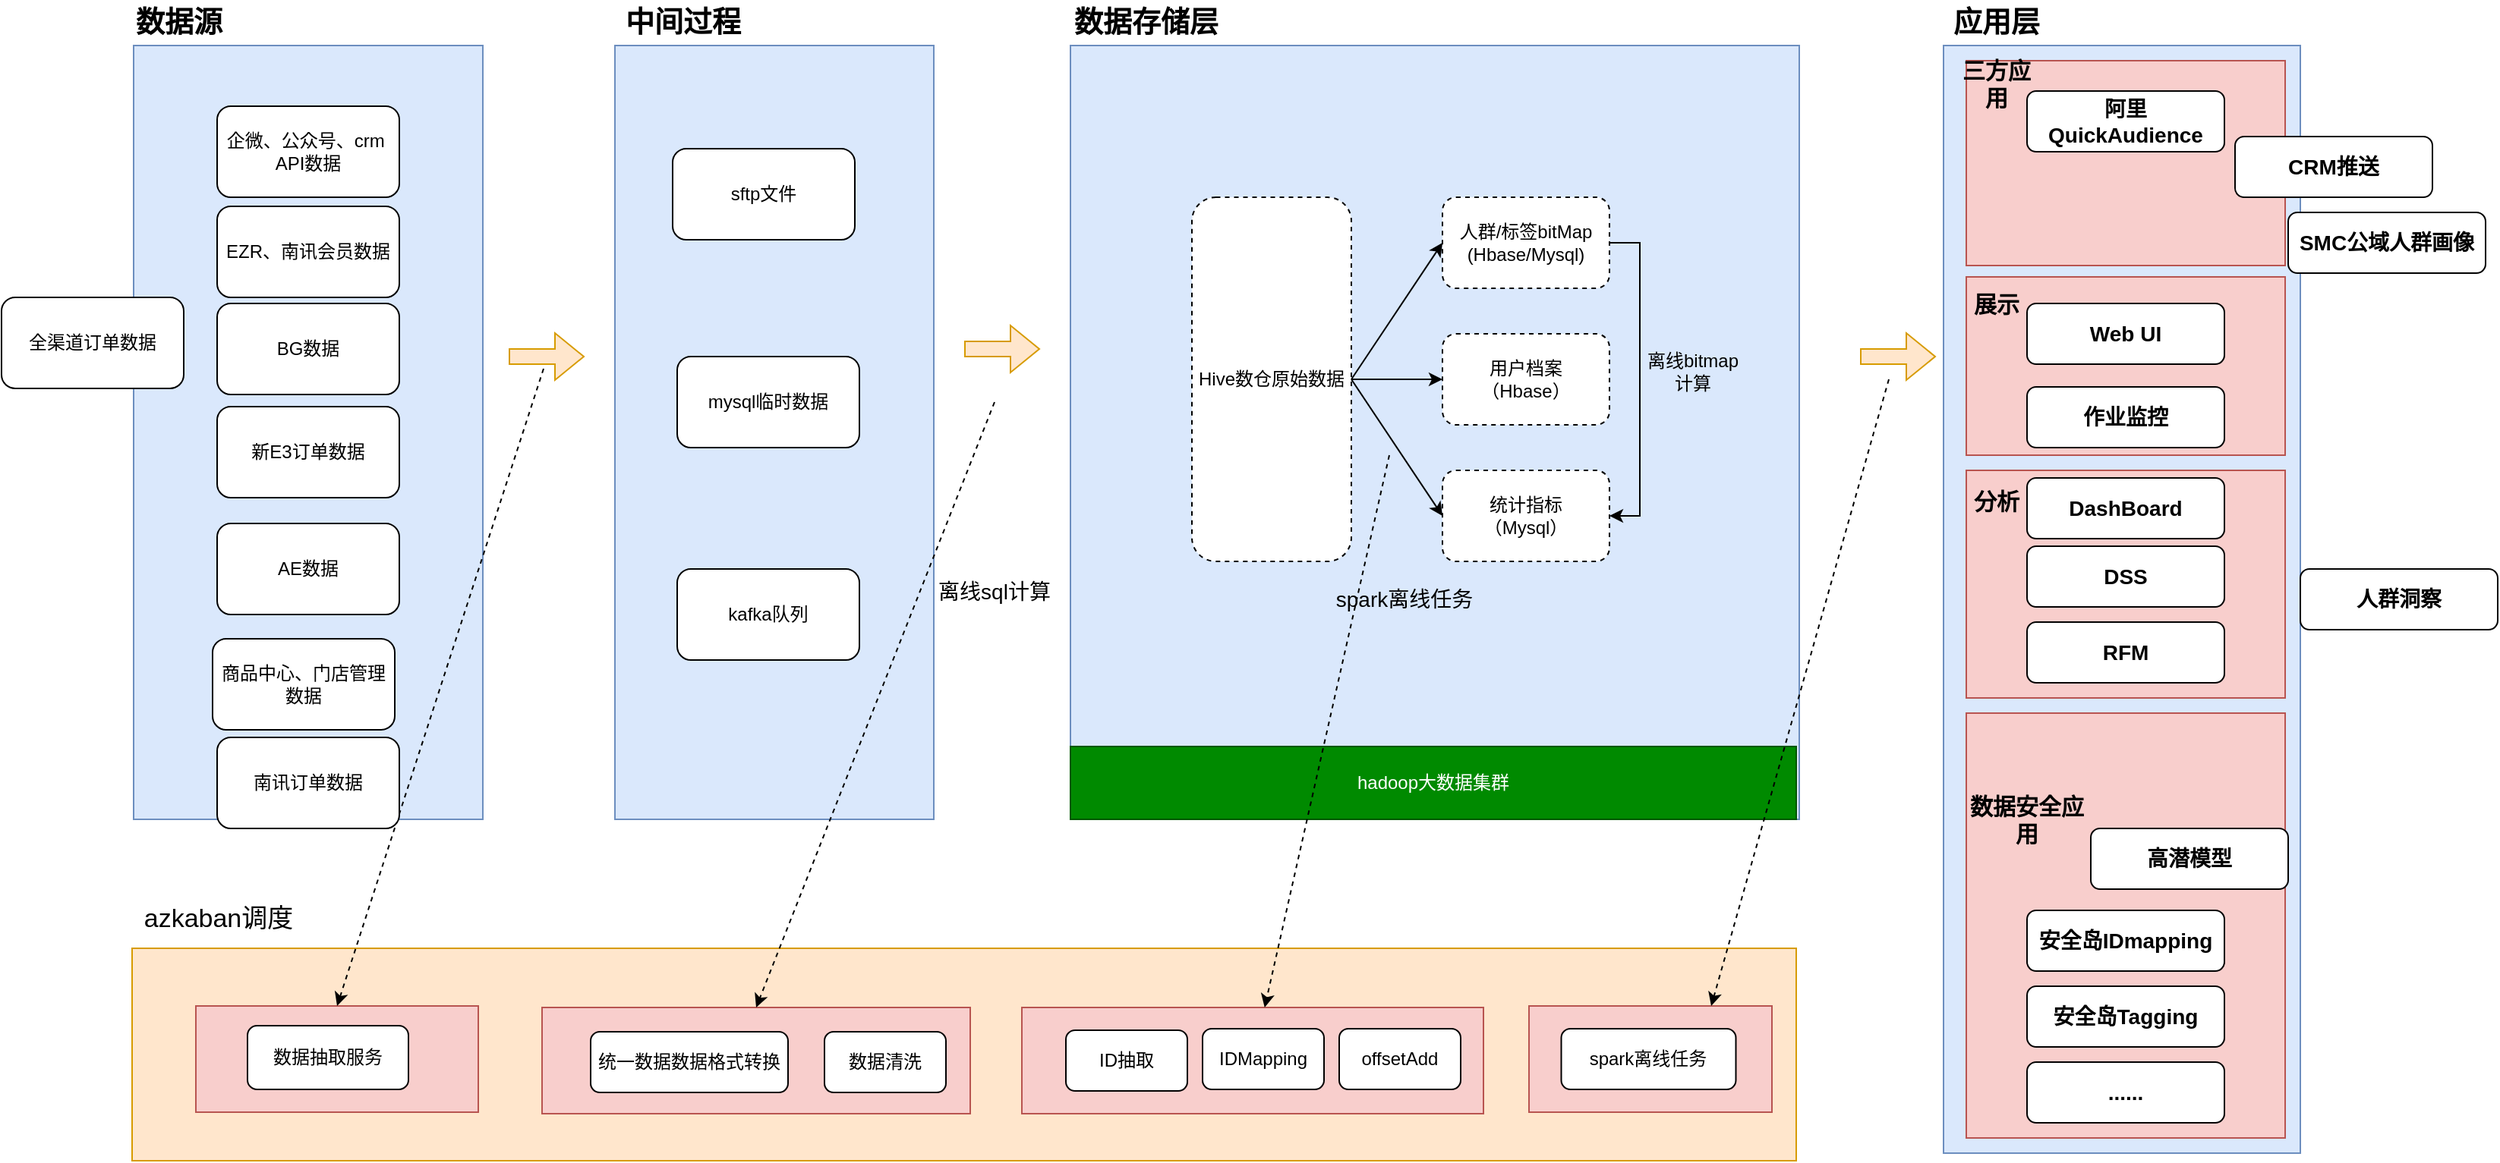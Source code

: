 <mxfile version="24.0.7" type="github">
  <diagram name="第 1 页" id="c-7c_1tNbE0PKbpdtI3S">
    <mxGraphModel dx="1907" dy="772" grid="0" gridSize="10" guides="1" tooltips="1" connect="1" arrows="1" fold="1" page="1" pageScale="1" pageWidth="1700" pageHeight="1100" math="0" shadow="0">
      <root>
        <mxCell id="0" />
        <mxCell id="1" parent="0" />
        <mxCell id="UIdJtbCAdwfRkpfuNcCa-74" value="" style="rounded=0;whiteSpace=wrap;html=1;fillColor=#dae8fc;strokeColor=#6c8ebf;" parent="1" vertex="1">
          <mxGeometry x="1435" y="150" width="235" height="730" as="geometry" />
        </mxCell>
        <mxCell id="UIdJtbCAdwfRkpfuNcCa-43" value="" style="rounded=0;whiteSpace=wrap;html=1;fillColor=#ffe6cc;strokeColor=#d79b00;" parent="1" vertex="1">
          <mxGeometry x="242" y="745" width="1096" height="140" as="geometry" />
        </mxCell>
        <mxCell id="UIdJtbCAdwfRkpfuNcCa-42" value="" style="rounded=0;whiteSpace=wrap;html=1;fillColor=#f8cecc;strokeColor=#b85450;" parent="1" vertex="1">
          <mxGeometry x="828" y="784" width="304" height="70" as="geometry" />
        </mxCell>
        <mxCell id="UIdJtbCAdwfRkpfuNcCa-1" value="" style="rounded=0;whiteSpace=wrap;html=1;fillColor=#dae8fc;strokeColor=#6c8ebf;" parent="1" vertex="1">
          <mxGeometry x="243" y="150" width="230" height="510" as="geometry" />
        </mxCell>
        <mxCell id="UIdJtbCAdwfRkpfuNcCa-2" value="企微、公众号、crm&amp;nbsp; API数据" style="rounded=1;whiteSpace=wrap;html=1;" parent="1" vertex="1">
          <mxGeometry x="298" y="190" width="120" height="60" as="geometry" />
        </mxCell>
        <mxCell id="UIdJtbCAdwfRkpfuNcCa-3" value="AE数据" style="rounded=1;whiteSpace=wrap;html=1;" parent="1" vertex="1">
          <mxGeometry x="298" y="465" width="120" height="60" as="geometry" />
        </mxCell>
        <mxCell id="UIdJtbCAdwfRkpfuNcCa-4" value="BG数据" style="rounded=1;whiteSpace=wrap;html=1;" parent="1" vertex="1">
          <mxGeometry x="298" y="320" width="120" height="60" as="geometry" />
        </mxCell>
        <mxCell id="UIdJtbCAdwfRkpfuNcCa-5" value="EZR、南讯会员数据" style="rounded=1;whiteSpace=wrap;html=1;" parent="1" vertex="1">
          <mxGeometry x="298" y="256" width="120" height="60" as="geometry" />
        </mxCell>
        <mxCell id="UIdJtbCAdwfRkpfuNcCa-9" value="" style="rounded=0;whiteSpace=wrap;html=1;fillColor=#dae8fc;strokeColor=#6c8ebf;" parent="1" vertex="1">
          <mxGeometry x="560" y="150" width="210" height="510" as="geometry" />
        </mxCell>
        <mxCell id="UIdJtbCAdwfRkpfuNcCa-10" value="sftp文件" style="rounded=1;whiteSpace=wrap;html=1;" parent="1" vertex="1">
          <mxGeometry x="598" y="218" width="120" height="60" as="geometry" />
        </mxCell>
        <mxCell id="UIdJtbCAdwfRkpfuNcCa-11" value="mysql临时数据" style="rounded=1;whiteSpace=wrap;html=1;" parent="1" vertex="1">
          <mxGeometry x="601" y="355" width="120" height="60" as="geometry" />
        </mxCell>
        <mxCell id="UIdJtbCAdwfRkpfuNcCa-12" value="kafka队列" style="rounded=1;whiteSpace=wrap;html=1;" parent="1" vertex="1">
          <mxGeometry x="601" y="495" width="120" height="60" as="geometry" />
        </mxCell>
        <mxCell id="UIdJtbCAdwfRkpfuNcCa-14" value="" style="rounded=0;whiteSpace=wrap;html=1;fillColor=#dae8fc;strokeColor=#6c8ebf;" parent="1" vertex="1">
          <mxGeometry x="860" y="150" width="480" height="510" as="geometry" />
        </mxCell>
        <mxCell id="UIdJtbCAdwfRkpfuNcCa-15" value="数据存储层" style="text;html=1;align=center;verticalAlign=middle;whiteSpace=wrap;rounded=0;fontSize=19;fontStyle=1" parent="1" vertex="1">
          <mxGeometry x="850" y="120" width="120" height="30" as="geometry" />
        </mxCell>
        <mxCell id="UIdJtbCAdwfRkpfuNcCa-16" value="数据源" style="text;html=1;align=center;verticalAlign=middle;whiteSpace=wrap;rounded=0;fontSize=19;fontStyle=1" parent="1" vertex="1">
          <mxGeometry x="243" y="120" width="60" height="30" as="geometry" />
        </mxCell>
        <mxCell id="UIdJtbCAdwfRkpfuNcCa-17" value="中间过程" style="text;html=1;align=center;verticalAlign=middle;whiteSpace=wrap;rounded=0;fontSize=19;fontStyle=1" parent="1" vertex="1">
          <mxGeometry x="550" y="120" width="110" height="30" as="geometry" />
        </mxCell>
        <mxCell id="UIdJtbCAdwfRkpfuNcCa-18" value="" style="rounded=0;whiteSpace=wrap;html=1;fillColor=#f8cecc;strokeColor=#b85450;" parent="1" vertex="1">
          <mxGeometry x="512" y="784" width="282" height="70" as="geometry" />
        </mxCell>
        <mxCell id="UIdJtbCAdwfRkpfuNcCa-19" value="统一数据数据格式转换" style="rounded=1;whiteSpace=wrap;html=1;" parent="1" vertex="1">
          <mxGeometry x="544" y="800" width="130" height="40" as="geometry" />
        </mxCell>
        <mxCell id="UIdJtbCAdwfRkpfuNcCa-20" value="数据清洗" style="rounded=1;whiteSpace=wrap;html=1;" parent="1" vertex="1">
          <mxGeometry x="698" y="800" width="80" height="40" as="geometry" />
        </mxCell>
        <mxCell id="UIdJtbCAdwfRkpfuNcCa-21" value="ID抽取" style="rounded=1;whiteSpace=wrap;html=1;" parent="1" vertex="1">
          <mxGeometry x="857" y="799" width="80" height="40" as="geometry" />
        </mxCell>
        <mxCell id="UIdJtbCAdwfRkpfuNcCa-33" value="" style="edgeStyle=orthogonalEdgeStyle;rounded=0;orthogonalLoop=1;jettySize=auto;html=1;" parent="1" source="UIdJtbCAdwfRkpfuNcCa-23" target="UIdJtbCAdwfRkpfuNcCa-25" edge="1">
          <mxGeometry relative="1" as="geometry" />
        </mxCell>
        <mxCell id="UIdJtbCAdwfRkpfuNcCa-23" value="Hive数仓原始数据" style="rounded=1;whiteSpace=wrap;html=1;dashed=1;" parent="1" vertex="1">
          <mxGeometry x="940" y="250" width="105" height="240" as="geometry" />
        </mxCell>
        <mxCell id="UIdJtbCAdwfRkpfuNcCa-29" style="edgeStyle=orthogonalEdgeStyle;rounded=0;orthogonalLoop=1;jettySize=auto;html=1;exitX=1;exitY=0.5;exitDx=0;exitDy=0;entryX=1;entryY=0.5;entryDx=0;entryDy=0;" parent="1" source="UIdJtbCAdwfRkpfuNcCa-24" target="UIdJtbCAdwfRkpfuNcCa-26" edge="1">
          <mxGeometry relative="1" as="geometry" />
        </mxCell>
        <mxCell id="UIdJtbCAdwfRkpfuNcCa-24" value="人群/标签bitMap&lt;br&gt;(Hbase/Mysql)" style="rounded=1;whiteSpace=wrap;html=1;dashed=1;" parent="1" vertex="1">
          <mxGeometry x="1105" y="250" width="110" height="60" as="geometry" />
        </mxCell>
        <mxCell id="UIdJtbCAdwfRkpfuNcCa-25" value="用户档案&lt;br&gt;（Hbase）" style="rounded=1;whiteSpace=wrap;html=1;dashed=1;" parent="1" vertex="1">
          <mxGeometry x="1105" y="340" width="110" height="60" as="geometry" />
        </mxCell>
        <mxCell id="UIdJtbCAdwfRkpfuNcCa-26" value="统计指标&lt;br&gt;（Mysql）" style="rounded=1;whiteSpace=wrap;html=1;dashed=1;" parent="1" vertex="1">
          <mxGeometry x="1105" y="430" width="110" height="60" as="geometry" />
        </mxCell>
        <mxCell id="UIdJtbCAdwfRkpfuNcCa-30" value="离线bitmap计算" style="text;html=1;align=center;verticalAlign=middle;whiteSpace=wrap;rounded=0;" parent="1" vertex="1">
          <mxGeometry x="1235" y="350" width="70" height="30" as="geometry" />
        </mxCell>
        <mxCell id="UIdJtbCAdwfRkpfuNcCa-32" value="" style="endArrow=classic;html=1;rounded=0;entryX=0;entryY=0.5;entryDx=0;entryDy=0;" parent="1" target="UIdJtbCAdwfRkpfuNcCa-24" edge="1">
          <mxGeometry width="50" height="50" relative="1" as="geometry">
            <mxPoint x="1045" y="370" as="sourcePoint" />
            <mxPoint x="1095" y="310" as="targetPoint" />
          </mxGeometry>
        </mxCell>
        <mxCell id="UIdJtbCAdwfRkpfuNcCa-34" value="" style="endArrow=classic;html=1;rounded=0;entryX=0;entryY=0.5;entryDx=0;entryDy=0;" parent="1" target="UIdJtbCAdwfRkpfuNcCa-26" edge="1">
          <mxGeometry width="50" height="50" relative="1" as="geometry">
            <mxPoint x="1045" y="370" as="sourcePoint" />
            <mxPoint x="1095" y="320" as="targetPoint" />
          </mxGeometry>
        </mxCell>
        <mxCell id="UIdJtbCAdwfRkpfuNcCa-35" value="" style="shape=flexArrow;endArrow=classic;html=1;rounded=0;fillColor=#ffe6cc;strokeColor=#d79b00;" parent="1" edge="1">
          <mxGeometry width="50" height="50" relative="1" as="geometry">
            <mxPoint x="790" y="350" as="sourcePoint" />
            <mxPoint x="840" y="350" as="targetPoint" />
          </mxGeometry>
        </mxCell>
        <mxCell id="UIdJtbCAdwfRkpfuNcCa-36" value="" style="shape=flexArrow;endArrow=classic;html=1;rounded=0;fillColor=#ffe6cc;strokeColor=#d79b00;" parent="1" edge="1">
          <mxGeometry width="50" height="50" relative="1" as="geometry">
            <mxPoint x="1380" y="355" as="sourcePoint" />
            <mxPoint x="1430" y="355" as="targetPoint" />
          </mxGeometry>
        </mxCell>
        <mxCell id="UIdJtbCAdwfRkpfuNcCa-38" value="azkaban调度" style="text;html=1;align=center;verticalAlign=middle;whiteSpace=wrap;rounded=0;fontSize=17;" parent="1" vertex="1">
          <mxGeometry x="229" y="710" width="140" height="31" as="geometry" />
        </mxCell>
        <mxCell id="UIdJtbCAdwfRkpfuNcCa-39" value="IDMapping" style="rounded=1;whiteSpace=wrap;html=1;" parent="1" vertex="1">
          <mxGeometry x="947" y="798" width="80" height="40" as="geometry" />
        </mxCell>
        <mxCell id="UIdJtbCAdwfRkpfuNcCa-41" value="offsetAdd" style="rounded=1;whiteSpace=wrap;html=1;" parent="1" vertex="1">
          <mxGeometry x="1037" y="798" width="80" height="40" as="geometry" />
        </mxCell>
        <mxCell id="UIdJtbCAdwfRkpfuNcCa-47" value="" style="endArrow=classic;html=1;rounded=0;entryX=0.5;entryY=0;entryDx=0;entryDy=0;dashed=1;" parent="1" target="UIdJtbCAdwfRkpfuNcCa-18" edge="1">
          <mxGeometry width="50" height="50" relative="1" as="geometry">
            <mxPoint x="810" y="385" as="sourcePoint" />
            <mxPoint x="860" y="335" as="targetPoint" />
          </mxGeometry>
        </mxCell>
        <mxCell id="UIdJtbCAdwfRkpfuNcCa-49" value="spark离线任务" style="text;html=1;align=center;verticalAlign=middle;whiteSpace=wrap;rounded=0;fontSize=14;" parent="1" vertex="1">
          <mxGeometry x="1030" y="500" width="100" height="30" as="geometry" />
        </mxCell>
        <mxCell id="UIdJtbCAdwfRkpfuNcCa-50" value="离线sql计算" style="text;html=1;align=center;verticalAlign=middle;whiteSpace=wrap;rounded=0;fontSize=14;" parent="1" vertex="1">
          <mxGeometry x="770" y="495" width="80" height="30" as="geometry" />
        </mxCell>
        <mxCell id="UIdJtbCAdwfRkpfuNcCa-51" value="" style="rounded=0;whiteSpace=wrap;html=1;fillColor=#f8cecc;strokeColor=#b85450;" parent="1" vertex="1">
          <mxGeometry x="1450" y="160" width="210" height="135" as="geometry" />
        </mxCell>
        <mxCell id="UIdJtbCAdwfRkpfuNcCa-52" value="应用层" style="text;html=1;align=center;verticalAlign=middle;whiteSpace=wrap;rounded=0;fontSize=19;fontStyle=1" parent="1" vertex="1">
          <mxGeometry x="1410" y="120" width="120" height="30" as="geometry" />
        </mxCell>
        <mxCell id="UIdJtbCAdwfRkpfuNcCa-53" value="阿里QuickAudience" style="rounded=1;whiteSpace=wrap;html=1;fontSize=14;fontStyle=1" parent="1" vertex="1">
          <mxGeometry x="1490" y="180" width="130" height="40" as="geometry" />
        </mxCell>
        <mxCell id="UIdJtbCAdwfRkpfuNcCa-54" value="三方应用" style="text;html=1;align=center;verticalAlign=middle;whiteSpace=wrap;rounded=0;fontSize=15;fontStyle=1" parent="1" vertex="1">
          <mxGeometry x="1440" y="160" width="60" height="30" as="geometry" />
        </mxCell>
        <mxCell id="UIdJtbCAdwfRkpfuNcCa-55" value="人群洞察" style="rounded=1;whiteSpace=wrap;html=1;fontSize=14;fontStyle=1" parent="1" vertex="1">
          <mxGeometry x="1670" y="495" width="130" height="40" as="geometry" />
        </mxCell>
        <mxCell id="UIdJtbCAdwfRkpfuNcCa-56" value="" style="rounded=0;whiteSpace=wrap;html=1;fillColor=#f8cecc;strokeColor=#b85450;" parent="1" vertex="1">
          <mxGeometry x="1450" y="302.5" width="210" height="117.5" as="geometry" />
        </mxCell>
        <mxCell id="UIdJtbCAdwfRkpfuNcCa-57" value="Web UI" style="rounded=1;whiteSpace=wrap;html=1;fontSize=14;fontStyle=1" parent="1" vertex="1">
          <mxGeometry x="1490" y="320" width="130" height="40" as="geometry" />
        </mxCell>
        <mxCell id="UIdJtbCAdwfRkpfuNcCa-58" value="展示" style="text;html=1;align=center;verticalAlign=middle;whiteSpace=wrap;rounded=0;fontSize=15;fontStyle=1" parent="1" vertex="1">
          <mxGeometry x="1440" y="305" width="60" height="30" as="geometry" />
        </mxCell>
        <mxCell id="UIdJtbCAdwfRkpfuNcCa-59" value="作业监控" style="rounded=1;whiteSpace=wrap;html=1;fontSize=14;fontStyle=1" parent="1" vertex="1">
          <mxGeometry x="1490" y="375" width="130" height="40" as="geometry" />
        </mxCell>
        <mxCell id="UIdJtbCAdwfRkpfuNcCa-61" value="" style="rounded=0;whiteSpace=wrap;html=1;fillColor=#f8cecc;strokeColor=#b85450;" parent="1" vertex="1">
          <mxGeometry x="1450" y="430" width="210" height="150" as="geometry" />
        </mxCell>
        <mxCell id="UIdJtbCAdwfRkpfuNcCa-62" value="DashBoard" style="rounded=1;whiteSpace=wrap;html=1;fontSize=14;fontStyle=1" parent="1" vertex="1">
          <mxGeometry x="1490" y="435" width="130" height="40" as="geometry" />
        </mxCell>
        <mxCell id="UIdJtbCAdwfRkpfuNcCa-63" value="分析" style="text;html=1;align=center;verticalAlign=middle;whiteSpace=wrap;rounded=0;fontSize=15;fontStyle=1" parent="1" vertex="1">
          <mxGeometry x="1440" y="435" width="60" height="30" as="geometry" />
        </mxCell>
        <mxCell id="UIdJtbCAdwfRkpfuNcCa-64" value="DSS" style="rounded=1;whiteSpace=wrap;html=1;fontSize=14;fontStyle=1" parent="1" vertex="1">
          <mxGeometry x="1490" y="480" width="130" height="40" as="geometry" />
        </mxCell>
        <mxCell id="UIdJtbCAdwfRkpfuNcCa-65" value="RFM" style="rounded=1;whiteSpace=wrap;html=1;fontSize=14;fontStyle=1" parent="1" vertex="1">
          <mxGeometry x="1490" y="530" width="130" height="40" as="geometry" />
        </mxCell>
        <mxCell id="UIdJtbCAdwfRkpfuNcCa-67" value="" style="rounded=0;whiteSpace=wrap;html=1;fillColor=#f8cecc;strokeColor=#b85450;" parent="1" vertex="1">
          <mxGeometry x="1450" y="590" width="210" height="280" as="geometry" />
        </mxCell>
        <mxCell id="UIdJtbCAdwfRkpfuNcCa-68" value="CRM推送" style="rounded=1;whiteSpace=wrap;html=1;fontSize=14;fontStyle=1" parent="1" vertex="1">
          <mxGeometry x="1627" y="210" width="130" height="40" as="geometry" />
        </mxCell>
        <mxCell id="UIdJtbCAdwfRkpfuNcCa-69" value="数据安全应用" style="text;html=1;align=center;verticalAlign=middle;whiteSpace=wrap;rounded=0;fontSize=15;fontStyle=1" parent="1" vertex="1">
          <mxGeometry x="1450" y="645" width="80" height="30" as="geometry" />
        </mxCell>
        <mxCell id="UIdJtbCAdwfRkpfuNcCa-70" value="SMC公域人群画像" style="rounded=1;whiteSpace=wrap;html=1;fontSize=14;fontStyle=1" parent="1" vertex="1">
          <mxGeometry x="1662" y="260" width="130" height="40" as="geometry" />
        </mxCell>
        <mxCell id="UIdJtbCAdwfRkpfuNcCa-71" value="安全岛IDmapping" style="rounded=1;whiteSpace=wrap;html=1;fontSize=14;fontStyle=1" parent="1" vertex="1">
          <mxGeometry x="1490" y="720" width="130" height="40" as="geometry" />
        </mxCell>
        <mxCell id="UIdJtbCAdwfRkpfuNcCa-72" value="安全岛Tagging" style="rounded=1;whiteSpace=wrap;html=1;fontSize=14;fontStyle=1" parent="1" vertex="1">
          <mxGeometry x="1490" y="770" width="130" height="40" as="geometry" />
        </mxCell>
        <mxCell id="UIdJtbCAdwfRkpfuNcCa-73" value="......" style="rounded=1;whiteSpace=wrap;html=1;fontSize=14;fontStyle=1" parent="1" vertex="1">
          <mxGeometry x="1490" y="820" width="130" height="40" as="geometry" />
        </mxCell>
        <mxCell id="UIdJtbCAdwfRkpfuNcCa-80" value="" style="shape=flexArrow;endArrow=classic;html=1;rounded=0;fillColor=#ffe6cc;strokeColor=#d79b00;" parent="1" edge="1">
          <mxGeometry width="50" height="50" relative="1" as="geometry">
            <mxPoint x="490" y="355" as="sourcePoint" />
            <mxPoint x="540" y="355" as="targetPoint" />
          </mxGeometry>
        </mxCell>
        <mxCell id="UIdJtbCAdwfRkpfuNcCa-82" value="" style="rounded=0;whiteSpace=wrap;html=1;fillColor=#f8cecc;strokeColor=#b85450;" parent="1" vertex="1">
          <mxGeometry x="1162" y="783" width="160" height="70" as="geometry" />
        </mxCell>
        <mxCell id="UIdJtbCAdwfRkpfuNcCa-84" value="spark离线任务" style="rounded=1;whiteSpace=wrap;html=1;" parent="1" vertex="1">
          <mxGeometry x="1183.25" y="798" width="115" height="40" as="geometry" />
        </mxCell>
        <mxCell id="UIdJtbCAdwfRkpfuNcCa-86" value="hadoop大数据集群" style="rounded=0;whiteSpace=wrap;html=1;fillColor=#008a00;fontColor=#ffffff;strokeColor=#005700;" parent="1" vertex="1">
          <mxGeometry x="860" y="612" width="478" height="48" as="geometry" />
        </mxCell>
        <mxCell id="UIdJtbCAdwfRkpfuNcCa-48" value="" style="endArrow=classic;html=1;rounded=0;dashed=1;" parent="1" target="UIdJtbCAdwfRkpfuNcCa-42" edge="1">
          <mxGeometry width="50" height="50" relative="1" as="geometry">
            <mxPoint x="1070" y="420" as="sourcePoint" />
            <mxPoint x="1030" y="705" as="targetPoint" />
          </mxGeometry>
        </mxCell>
        <mxCell id="UIdJtbCAdwfRkpfuNcCa-85" value="" style="endArrow=classic;html=1;rounded=0;dashed=1;entryX=0.75;entryY=0;entryDx=0;entryDy=0;" parent="1" target="UIdJtbCAdwfRkpfuNcCa-82" edge="1">
          <mxGeometry width="50" height="50" relative="1" as="geometry">
            <mxPoint x="1399" y="370" as="sourcePoint" />
            <mxPoint x="1340" y="730" as="targetPoint" />
          </mxGeometry>
        </mxCell>
        <mxCell id="UIdJtbCAdwfRkpfuNcCa-87" value="" style="rounded=0;whiteSpace=wrap;html=1;fillColor=#f8cecc;strokeColor=#b85450;" parent="1" vertex="1">
          <mxGeometry x="284" y="783" width="186" height="70" as="geometry" />
        </mxCell>
        <mxCell id="UIdJtbCAdwfRkpfuNcCa-88" value="数据抽取服务" style="rounded=1;whiteSpace=wrap;html=1;" parent="1" vertex="1">
          <mxGeometry x="318" y="796" width="106" height="42" as="geometry" />
        </mxCell>
        <mxCell id="UIdJtbCAdwfRkpfuNcCa-90" value="" style="endArrow=classic;html=1;rounded=0;entryX=0.5;entryY=0;entryDx=0;entryDy=0;dashed=1;" parent="1" target="UIdJtbCAdwfRkpfuNcCa-87" edge="1">
          <mxGeometry width="50" height="50" relative="1" as="geometry">
            <mxPoint x="513" y="363" as="sourcePoint" />
            <mxPoint x="388" y="762" as="targetPoint" />
          </mxGeometry>
        </mxCell>
        <mxCell id="2bgQPDkZXDnPd8NtcOMJ-1" value="新E3订单数据" style="rounded=1;whiteSpace=wrap;html=1;" vertex="1" parent="1">
          <mxGeometry x="298" y="388" width="120" height="60" as="geometry" />
        </mxCell>
        <mxCell id="2bgQPDkZXDnPd8NtcOMJ-2" value="商品中心、门店管理数据" style="rounded=1;whiteSpace=wrap;html=1;" vertex="1" parent="1">
          <mxGeometry x="295" y="541" width="120" height="60" as="geometry" />
        </mxCell>
        <mxCell id="2bgQPDkZXDnPd8NtcOMJ-3" value="南讯订单数据" style="rounded=1;whiteSpace=wrap;html=1;" vertex="1" parent="1">
          <mxGeometry x="298" y="606" width="120" height="60" as="geometry" />
        </mxCell>
        <mxCell id="2bgQPDkZXDnPd8NtcOMJ-4" value="全渠道订单数据" style="rounded=1;whiteSpace=wrap;html=1;" vertex="1" parent="1">
          <mxGeometry x="156" y="316" width="120" height="60" as="geometry" />
        </mxCell>
        <mxCell id="2bgQPDkZXDnPd8NtcOMJ-5" value="高潜模型" style="rounded=1;whiteSpace=wrap;html=1;fontSize=14;fontStyle=1" vertex="1" parent="1">
          <mxGeometry x="1532" y="666" width="130" height="40" as="geometry" />
        </mxCell>
      </root>
    </mxGraphModel>
  </diagram>
</mxfile>
